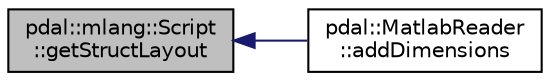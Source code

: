 digraph "pdal::mlang::Script::getStructLayout"
{
  edge [fontname="Helvetica",fontsize="10",labelfontname="Helvetica",labelfontsize="10"];
  node [fontname="Helvetica",fontsize="10",shape=record];
  rankdir="LR";
  Node1 [label="pdal::mlang::Script\l::getStructLayout",height=0.2,width=0.4,color="black", fillcolor="grey75", style="filled", fontcolor="black"];
  Node1 -> Node2 [dir="back",color="midnightblue",fontsize="10",style="solid",fontname="Helvetica"];
  Node2 [label="pdal::MatlabReader\l::addDimensions",height=0.2,width=0.4,color="black", fillcolor="white", style="filled",URL="$classpdal_1_1MatlabReader.html#ad74be4b747091ed8a6b03d88a615a9a8"];
}
